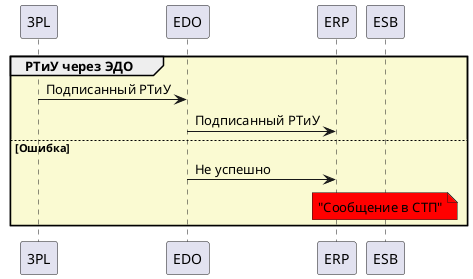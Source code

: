 @startuml

'Последовательность обмена поступление через ЭДО

      group #LightGoldenRodYellow РТиУ через ЭДО
        3PL -> EDO: Подписанный РТиУ
        EDO -> ERP : Подписанный РТиУ
       else Ошибка
       EDO -> ERP: Не успешно
       note OVER ESB #red: "Сообщение в СТП"
       end


@enduml